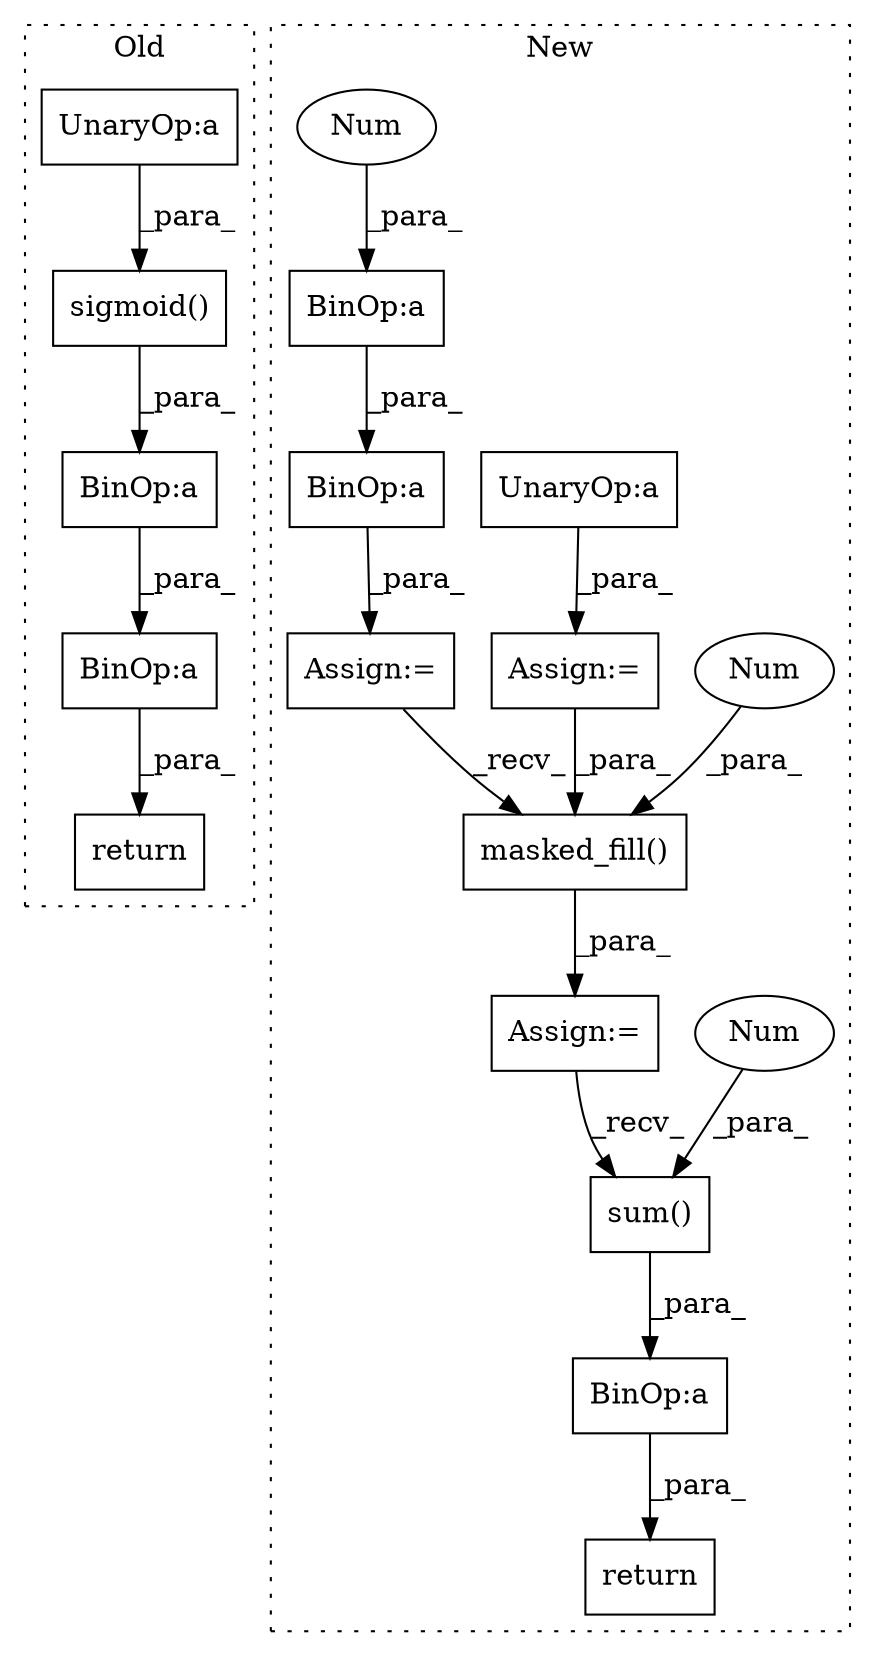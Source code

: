 digraph G {
subgraph cluster0 {
1 [label="return" a="93" s="3641" l="7" shape="box"];
9 [label="BinOp:a" a="82" s="3602" l="3" shape="box"];
11 [label="BinOp:a" a="82" s="3579" l="3" shape="box"];
13 [label="UnaryOp:a" a="61" s="3487" l="52" shape="box"];
14 [label="sigmoid()" a="75" s="3583,3601" l="14,1" shape="box"];
label = "Old";
style="dotted";
}
subgraph cluster1 {
2 [label="masked_fill()" a="75" s="5540,5573" l="17,1" shape="box"];
3 [label="Num" a="76" s="5572" l="1" shape="ellipse"];
4 [label="UnaryOp:a" a="61" s="5104" l="14" shape="box"];
5 [label="Assign:=" a="68" s="5101" l="3" shape="box"];
6 [label="return" a="93" s="5686" l="7" shape="box"];
7 [label="sum()" a="75" s="5643,5653" l="9,1" shape="box"];
8 [label="BinOp:a" a="82" s="5654" l="3" shape="box"];
10 [label="BinOp:a" a="82" s="5288" l="4" shape="box"];
12 [label="BinOp:a" a="82" s="5330" l="3" shape="box"];
15 [label="Num" a="76" s="5652" l="1" shape="ellipse"];
16 [label="Assign:=" a="68" s="5416" l="3" shape="box"];
17 [label="Assign:=" a="68" s="5537" l="3" shape="box"];
18 [label="Num" a="76" s="5292" l="1" shape="ellipse"];
label = "New";
style="dotted";
}
2 -> 17 [label="_para_"];
3 -> 2 [label="_para_"];
4 -> 5 [label="_para_"];
5 -> 2 [label="_para_"];
7 -> 8 [label="_para_"];
8 -> 6 [label="_para_"];
9 -> 11 [label="_para_"];
10 -> 12 [label="_para_"];
11 -> 1 [label="_para_"];
12 -> 16 [label="_para_"];
13 -> 14 [label="_para_"];
14 -> 9 [label="_para_"];
15 -> 7 [label="_para_"];
16 -> 2 [label="_recv_"];
17 -> 7 [label="_recv_"];
18 -> 10 [label="_para_"];
}